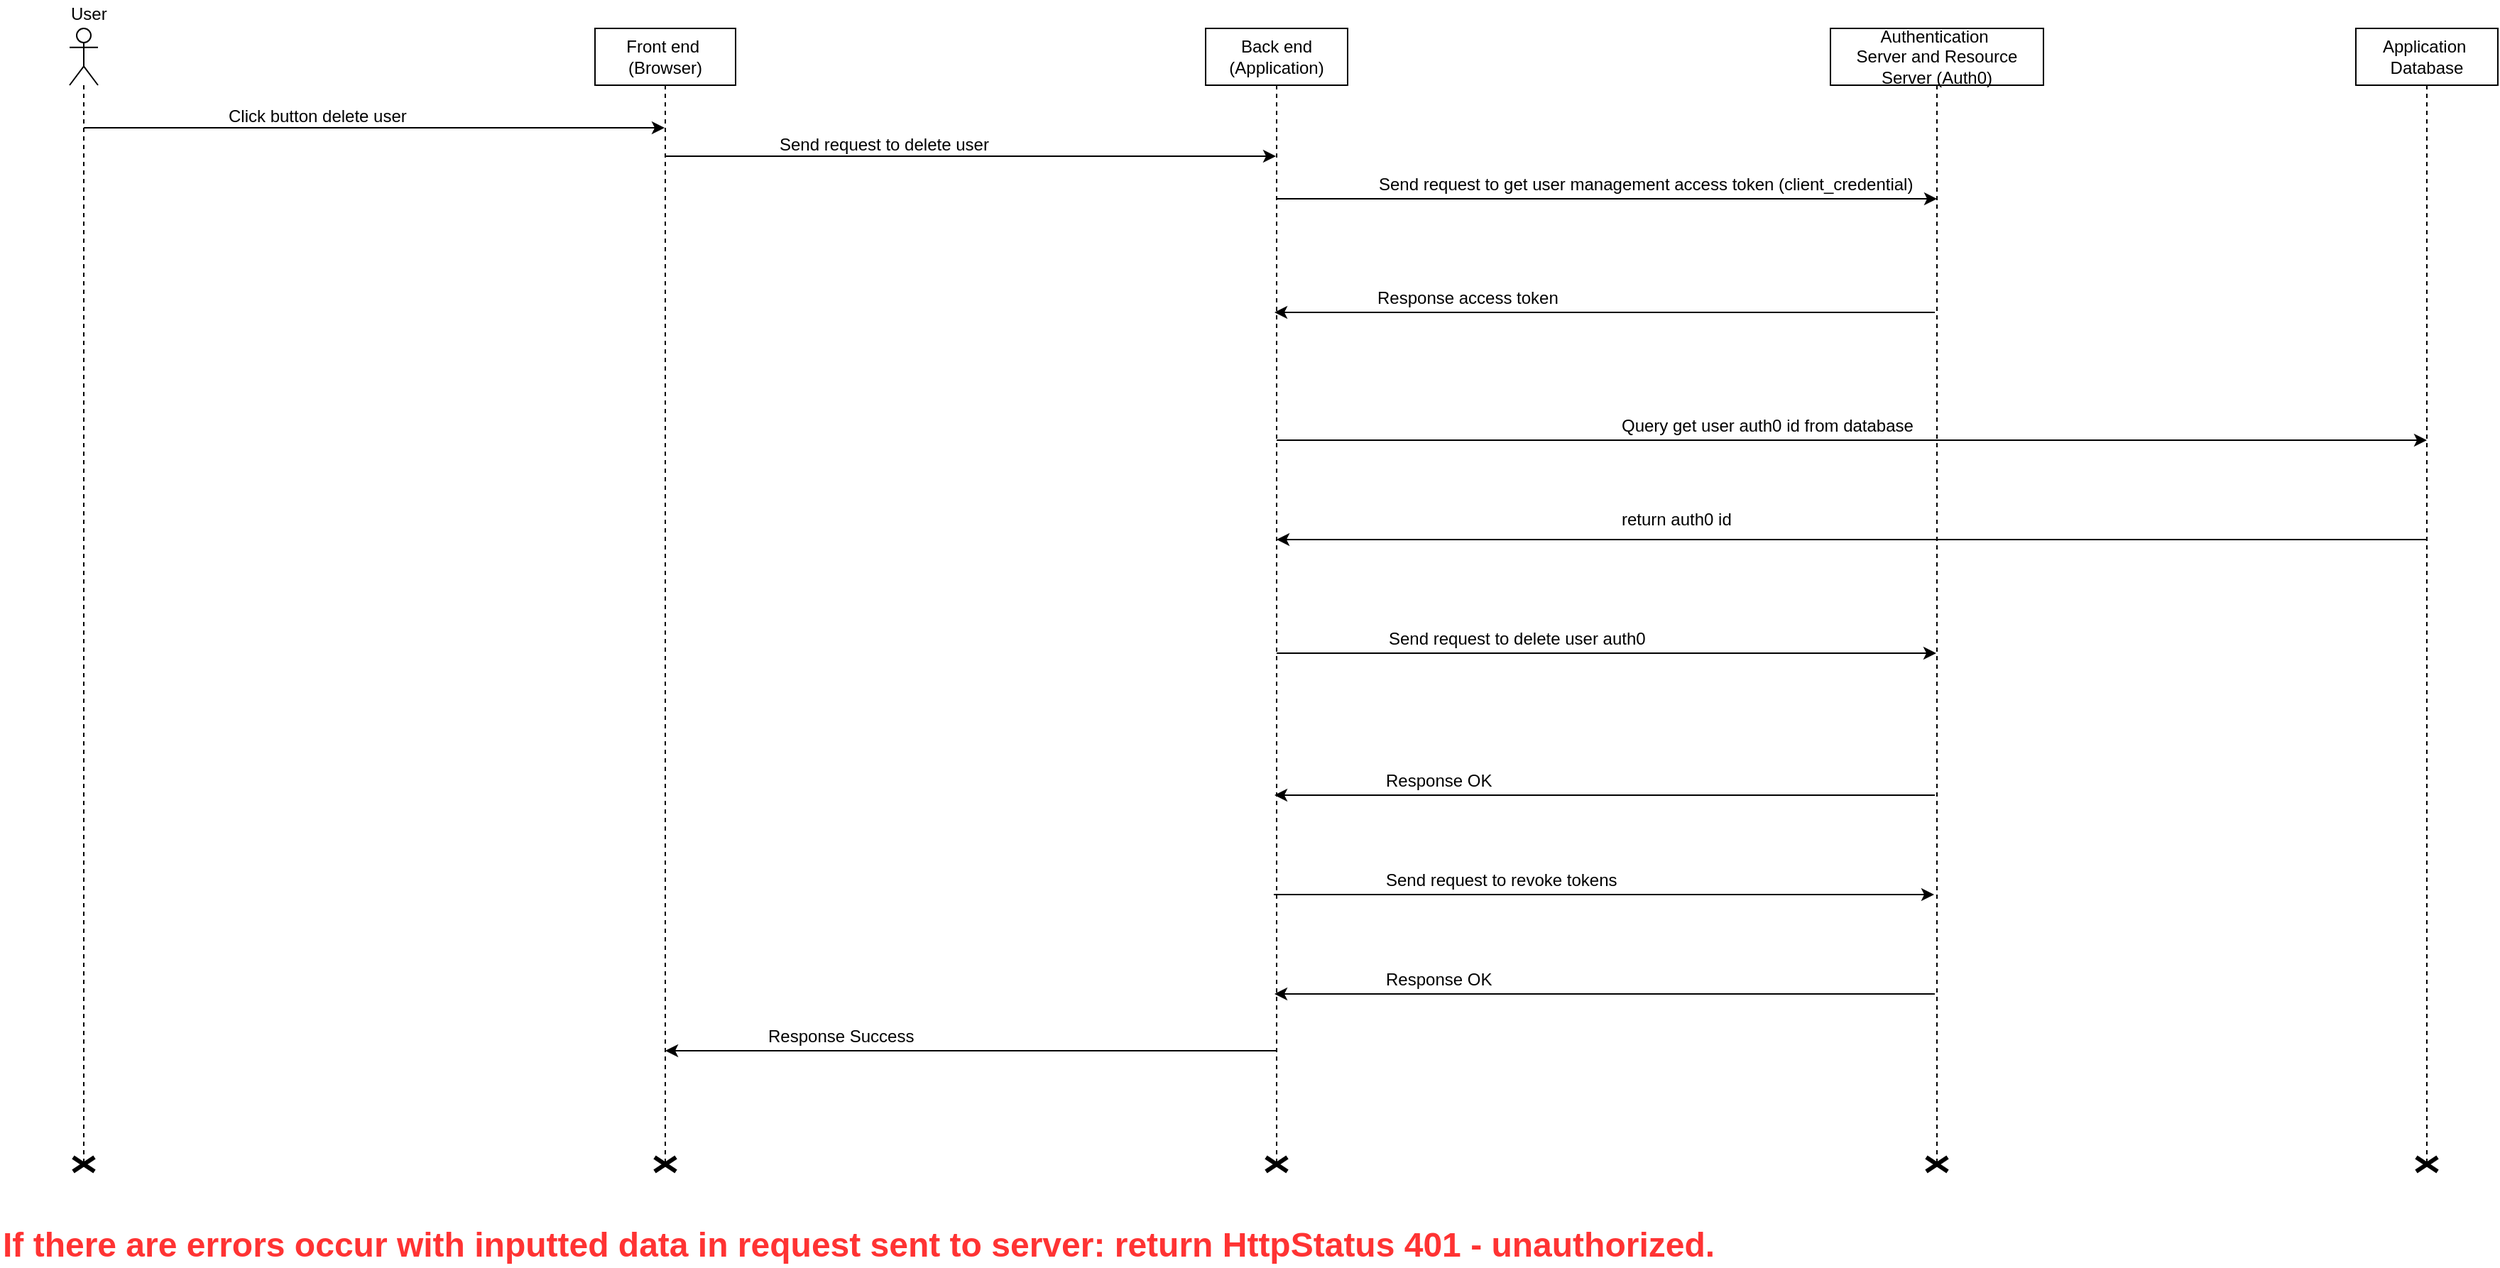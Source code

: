 <mxfile version="10.7.7" type="github"><diagram id="8ARBZfIoWmW3Zc19lmF9" name="Page-1"><mxGraphModel dx="1392" dy="787" grid="1" gridSize="10" guides="1" tooltips="1" connect="1" arrows="1" fold="1" page="1" pageScale="1" pageWidth="2339" pageHeight="3300" math="0" shadow="0"><root><mxCell id="0"/><mxCell id="1" parent="0"/><mxCell id="BI8uuhnr75ujeQICnxg3-1" style="edgeStyle=orthogonalEdgeStyle;rounded=0;orthogonalLoop=1;jettySize=auto;html=1;" parent="1" source="BI8uuhnr75ujeQICnxg3-2" target="BI8uuhnr75ujeQICnxg3-8" edge="1"><mxGeometry relative="1" as="geometry"><Array as="points"><mxPoint x="790" y="130"/><mxPoint x="790" y="130"/></Array></mxGeometry></mxCell><mxCell id="BI8uuhnr75ujeQICnxg3-2" value="Front end&amp;nbsp;&lt;br&gt;(Browser)&lt;br&gt;" style="shape=umlLifeline;perimeter=lifelinePerimeter;whiteSpace=wrap;html=1;container=1;collapsible=0;recursiveResize=0;outlineConnect=0;" parent="1" vertex="1"><mxGeometry x="520" y="40" width="99" height="800" as="geometry"/></mxCell><mxCell id="BI8uuhnr75ujeQICnxg3-3" style="edgeStyle=orthogonalEdgeStyle;rounded=0;orthogonalLoop=1;jettySize=auto;html=1;" parent="1" edge="1"><mxGeometry relative="1" as="geometry"><Array as="points"><mxPoint x="1189" y="240"/><mxPoint x="1189" y="240"/></Array><mxPoint x="1463.5" y="240" as="sourcePoint"/><mxPoint x="998.5" y="240" as="targetPoint"/></mxGeometry></mxCell><mxCell id="BI8uuhnr75ujeQICnxg3-4" value="Authentication&amp;nbsp;&lt;br&gt;Server and Resource Server (Auth0)&lt;br&gt;" style="shape=umlLifeline;perimeter=lifelinePerimeter;whiteSpace=wrap;html=1;container=1;collapsible=0;recursiveResize=0;outlineConnect=0;" parent="1" vertex="1"><mxGeometry x="1390" y="40" width="150" height="800" as="geometry"/></mxCell><mxCell id="BI8uuhnr75ujeQICnxg3-5" value="" style="shape=umlDestroy;whiteSpace=wrap;html=1;strokeWidth=3;" parent="BI8uuhnr75ujeQICnxg3-4" vertex="1"><mxGeometry x="67.5" y="795" width="15" height="10" as="geometry"/></mxCell><mxCell id="BI8uuhnr75ujeQICnxg3-6" style="edgeStyle=orthogonalEdgeStyle;rounded=0;orthogonalLoop=1;jettySize=auto;html=1;" parent="1" source="BI8uuhnr75ujeQICnxg3-12" target="BI8uuhnr75ujeQICnxg3-2" edge="1"><mxGeometry relative="1" as="geometry"><mxPoint x="169.324" y="110.118" as="sourcePoint"/><Array as="points"><mxPoint x="440" y="110"/><mxPoint x="440" y="110"/></Array></mxGeometry></mxCell><mxCell id="BI8uuhnr75ujeQICnxg3-7" style="edgeStyle=orthogonalEdgeStyle;rounded=0;orthogonalLoop=1;jettySize=auto;html=1;" parent="1" edge="1"><mxGeometry relative="1" as="geometry"><mxPoint x="1810" y="330" as="targetPoint"/><Array as="points"><mxPoint x="1160.5" y="330"/><mxPoint x="1160.5" y="330"/></Array><mxPoint x="1000" y="330" as="sourcePoint"/></mxGeometry></mxCell><mxCell id="cgsgMDHxZGtymFoPwkW1-5" style="edgeStyle=orthogonalEdgeStyle;rounded=0;orthogonalLoop=1;jettySize=auto;html=1;" edge="1" parent="1" source="BI8uuhnr75ujeQICnxg3-8" target="BI8uuhnr75ujeQICnxg3-4"><mxGeometry relative="1" as="geometry"><Array as="points"><mxPoint x="1300" y="480"/><mxPoint x="1300" y="480"/></Array></mxGeometry></mxCell><mxCell id="BI8uuhnr75ujeQICnxg3-8" value="Back end&lt;br&gt;(Application)&lt;br&gt;" style="shape=umlLifeline;perimeter=lifelinePerimeter;whiteSpace=wrap;html=1;container=1;collapsible=0;recursiveResize=0;outlineConnect=0;" parent="1" vertex="1"><mxGeometry x="950" y="40" width="100" height="800" as="geometry"/></mxCell><mxCell id="BI8uuhnr75ujeQICnxg3-9" value="Click button delete user" style="text;html=1;resizable=0;points=[];autosize=1;align=left;verticalAlign=top;spacingTop=-4;" parent="1" vertex="1"><mxGeometry x="260" y="92" width="140" height="20" as="geometry"/></mxCell><mxCell id="BI8uuhnr75ujeQICnxg3-10" value="Send request to delete user&amp;nbsp;&lt;br&gt;" style="text;html=1;resizable=0;points=[];autosize=1;align=left;verticalAlign=top;spacingTop=-4;" parent="1" vertex="1"><mxGeometry x="648" y="112" width="170" height="20" as="geometry"/></mxCell><mxCell id="BI8uuhnr75ujeQICnxg3-11" value="Response access token&lt;br&gt;" style="text;html=1;resizable=0;points=[];autosize=1;align=left;verticalAlign=top;spacingTop=-4;" parent="1" vertex="1"><mxGeometry x="1069" y="220" width="140" height="20" as="geometry"/></mxCell><mxCell id="BI8uuhnr75ujeQICnxg3-12" value="" style="shape=umlLifeline;participant=umlActor;perimeter=lifelinePerimeter;whiteSpace=wrap;html=1;container=1;collapsible=0;recursiveResize=0;verticalAlign=top;spacingTop=36;labelBackgroundColor=#ffffff;outlineConnect=0;" parent="1" vertex="1"><mxGeometry x="150" y="40" width="20" height="800" as="geometry"/></mxCell><mxCell id="BI8uuhnr75ujeQICnxg3-13" value="User&amp;nbsp;&lt;br&gt;" style="text;html=1;resizable=0;points=[];autosize=1;align=left;verticalAlign=top;spacingTop=-4;" parent="1" vertex="1"><mxGeometry x="149" y="20" width="40" height="20" as="geometry"/></mxCell><mxCell id="BI8uuhnr75ujeQICnxg3-14" style="edgeStyle=orthogonalEdgeStyle;rounded=0;orthogonalLoop=1;jettySize=auto;html=1;" parent="1" edge="1"><mxGeometry relative="1" as="geometry"><mxPoint x="1000" y="160" as="sourcePoint"/><mxPoint x="1465" y="160" as="targetPoint"/><Array as="points"><mxPoint x="1230.5" y="160"/><mxPoint x="1230.5" y="160"/></Array></mxGeometry></mxCell><mxCell id="BI8uuhnr75ujeQICnxg3-15" value="Send request to get user management access token (client_credential)&lt;br&gt;" style="text;html=1;resizable=0;points=[];autosize=1;align=left;verticalAlign=top;spacingTop=-4;" parent="1" vertex="1"><mxGeometry x="1069.5" y="140" width="390" height="20" as="geometry"/></mxCell><mxCell id="cgsgMDHxZGtymFoPwkW1-3" style="edgeStyle=orthogonalEdgeStyle;rounded=0;orthogonalLoop=1;jettySize=auto;html=1;" edge="1" parent="1" source="BI8uuhnr75ujeQICnxg3-16" target="BI8uuhnr75ujeQICnxg3-8"><mxGeometry relative="1" as="geometry"><Array as="points"><mxPoint x="1270" y="400"/><mxPoint x="1270" y="400"/></Array></mxGeometry></mxCell><mxCell id="BI8uuhnr75ujeQICnxg3-16" value="Application&amp;nbsp;&lt;br&gt;Database&lt;br&gt;" style="shape=umlLifeline;perimeter=lifelinePerimeter;whiteSpace=wrap;html=1;container=1;collapsible=0;recursiveResize=0;outlineConnect=0;" parent="1" vertex="1"><mxGeometry x="1760" y="40" width="100" height="800" as="geometry"/></mxCell><mxCell id="BI8uuhnr75ujeQICnxg3-17" value="Query get user auth0 id from database" style="text;html=1;resizable=0;points=[];autosize=1;align=left;verticalAlign=top;spacingTop=-4;" parent="1" vertex="1"><mxGeometry x="1240.5" y="310" width="220" height="20" as="geometry"/></mxCell><mxCell id="BI8uuhnr75ujeQICnxg3-18" value="&lt;font style=&quot;font-size: 24px&quot; color=&quot;#ff3333&quot;&gt;If there are errors occur with inputted data in request sent to server: return HttpStatus 401 - unauthorized.&lt;/font&gt;&lt;br&gt;" style="text;html=1;resizable=0;points=[];autosize=1;align=left;verticalAlign=top;spacingTop=-4;fontStyle=1" parent="1" vertex="1"><mxGeometry x="101" y="880" width="1130" height="20" as="geometry"/></mxCell><mxCell id="BI8uuhnr75ujeQICnxg3-19" value="Response Success&lt;br&gt;" style="text;html=1;resizable=0;points=[];autosize=1;align=left;verticalAlign=top;spacingTop=-4;" parent="1" vertex="1"><mxGeometry x="640" y="740" width="120" height="20" as="geometry"/></mxCell><mxCell id="BI8uuhnr75ujeQICnxg3-20" style="edgeStyle=orthogonalEdgeStyle;rounded=0;orthogonalLoop=1;jettySize=auto;html=1;" parent="1" source="BI8uuhnr75ujeQICnxg3-8" target="BI8uuhnr75ujeQICnxg3-2" edge="1"><mxGeometry relative="1" as="geometry"><Array as="points"><mxPoint x="850" y="760"/><mxPoint x="850" y="760"/></Array><mxPoint x="999.5" y="500" as="sourcePoint"/><mxPoint x="780" y="500" as="targetPoint"/></mxGeometry></mxCell><mxCell id="BI8uuhnr75ujeQICnxg3-21" value="" style="shape=umlDestroy;whiteSpace=wrap;html=1;strokeWidth=3;" parent="1" vertex="1"><mxGeometry x="152.5" y="835" width="15" height="10" as="geometry"/></mxCell><mxCell id="BI8uuhnr75ujeQICnxg3-22" value="" style="shape=umlDestroy;whiteSpace=wrap;html=1;strokeWidth=3;" parent="1" vertex="1"><mxGeometry x="562" y="835" width="15" height="10" as="geometry"/></mxCell><mxCell id="BI8uuhnr75ujeQICnxg3-23" value="" style="shape=umlDestroy;whiteSpace=wrap;html=1;strokeWidth=3;" parent="1" vertex="1"><mxGeometry x="992.5" y="835" width="15" height="10" as="geometry"/></mxCell><mxCell id="BI8uuhnr75ujeQICnxg3-24" value="" style="shape=umlDestroy;whiteSpace=wrap;html=1;strokeWidth=3;" parent="1" vertex="1"><mxGeometry x="1802.5" y="835" width="15" height="10" as="geometry"/></mxCell><mxCell id="cgsgMDHxZGtymFoPwkW1-4" value="return auth0 id" style="text;html=1;resizable=0;points=[];autosize=1;align=left;verticalAlign=top;spacingTop=-4;" vertex="1" parent="1"><mxGeometry x="1240.5" y="376" width="90" height="20" as="geometry"/></mxCell><mxCell id="cgsgMDHxZGtymFoPwkW1-6" value="Send request to delete user auth0" style="text;html=1;resizable=0;points=[];autosize=1;align=left;verticalAlign=top;spacingTop=-4;" vertex="1" parent="1"><mxGeometry x="1076.5" y="460" width="200" height="20" as="geometry"/></mxCell><mxCell id="cgsgMDHxZGtymFoPwkW1-7" style="edgeStyle=orthogonalEdgeStyle;rounded=0;orthogonalLoop=1;jettySize=auto;html=1;" edge="1" parent="1"><mxGeometry relative="1" as="geometry"><Array as="points"><mxPoint x="1188.5" y="580"/><mxPoint x="1188.5" y="580"/></Array><mxPoint x="1463.5" y="580" as="sourcePoint"/><mxPoint x="998.5" y="580" as="targetPoint"/></mxGeometry></mxCell><mxCell id="cgsgMDHxZGtymFoPwkW1-8" value="Response OK&lt;br&gt;" style="text;html=1;resizable=0;points=[];autosize=1;align=left;verticalAlign=top;spacingTop=-4;" vertex="1" parent="1"><mxGeometry x="1075" y="560" width="90" height="20" as="geometry"/></mxCell><mxCell id="cgsgMDHxZGtymFoPwkW1-9" style="edgeStyle=orthogonalEdgeStyle;rounded=0;orthogonalLoop=1;jettySize=auto;html=1;" edge="1" parent="1"><mxGeometry relative="1" as="geometry"><mxPoint x="998" y="650" as="sourcePoint"/><mxPoint x="1463" y="650" as="targetPoint"/><Array as="points"><mxPoint x="1298.5" y="650"/><mxPoint x="1298.5" y="650"/></Array></mxGeometry></mxCell><mxCell id="cgsgMDHxZGtymFoPwkW1-10" value="Send request to revoke tokens" style="text;html=1;resizable=0;points=[];autosize=1;align=left;verticalAlign=top;spacingTop=-4;" vertex="1" parent="1"><mxGeometry x="1075" y="630" width="180" height="20" as="geometry"/></mxCell><mxCell id="cgsgMDHxZGtymFoPwkW1-11" style="edgeStyle=orthogonalEdgeStyle;rounded=0;orthogonalLoop=1;jettySize=auto;html=1;" edge="1" parent="1"><mxGeometry relative="1" as="geometry"><Array as="points"><mxPoint x="1188.5" y="720"/><mxPoint x="1188.5" y="720"/></Array><mxPoint x="1463.5" y="720" as="sourcePoint"/><mxPoint x="998.5" y="720" as="targetPoint"/></mxGeometry></mxCell><mxCell id="cgsgMDHxZGtymFoPwkW1-12" value="Response OK&lt;br&gt;" style="text;html=1;resizable=0;points=[];autosize=1;align=left;verticalAlign=top;spacingTop=-4;" vertex="1" parent="1"><mxGeometry x="1075" y="700" width="90" height="20" as="geometry"/></mxCell></root></mxGraphModel></diagram></mxfile>